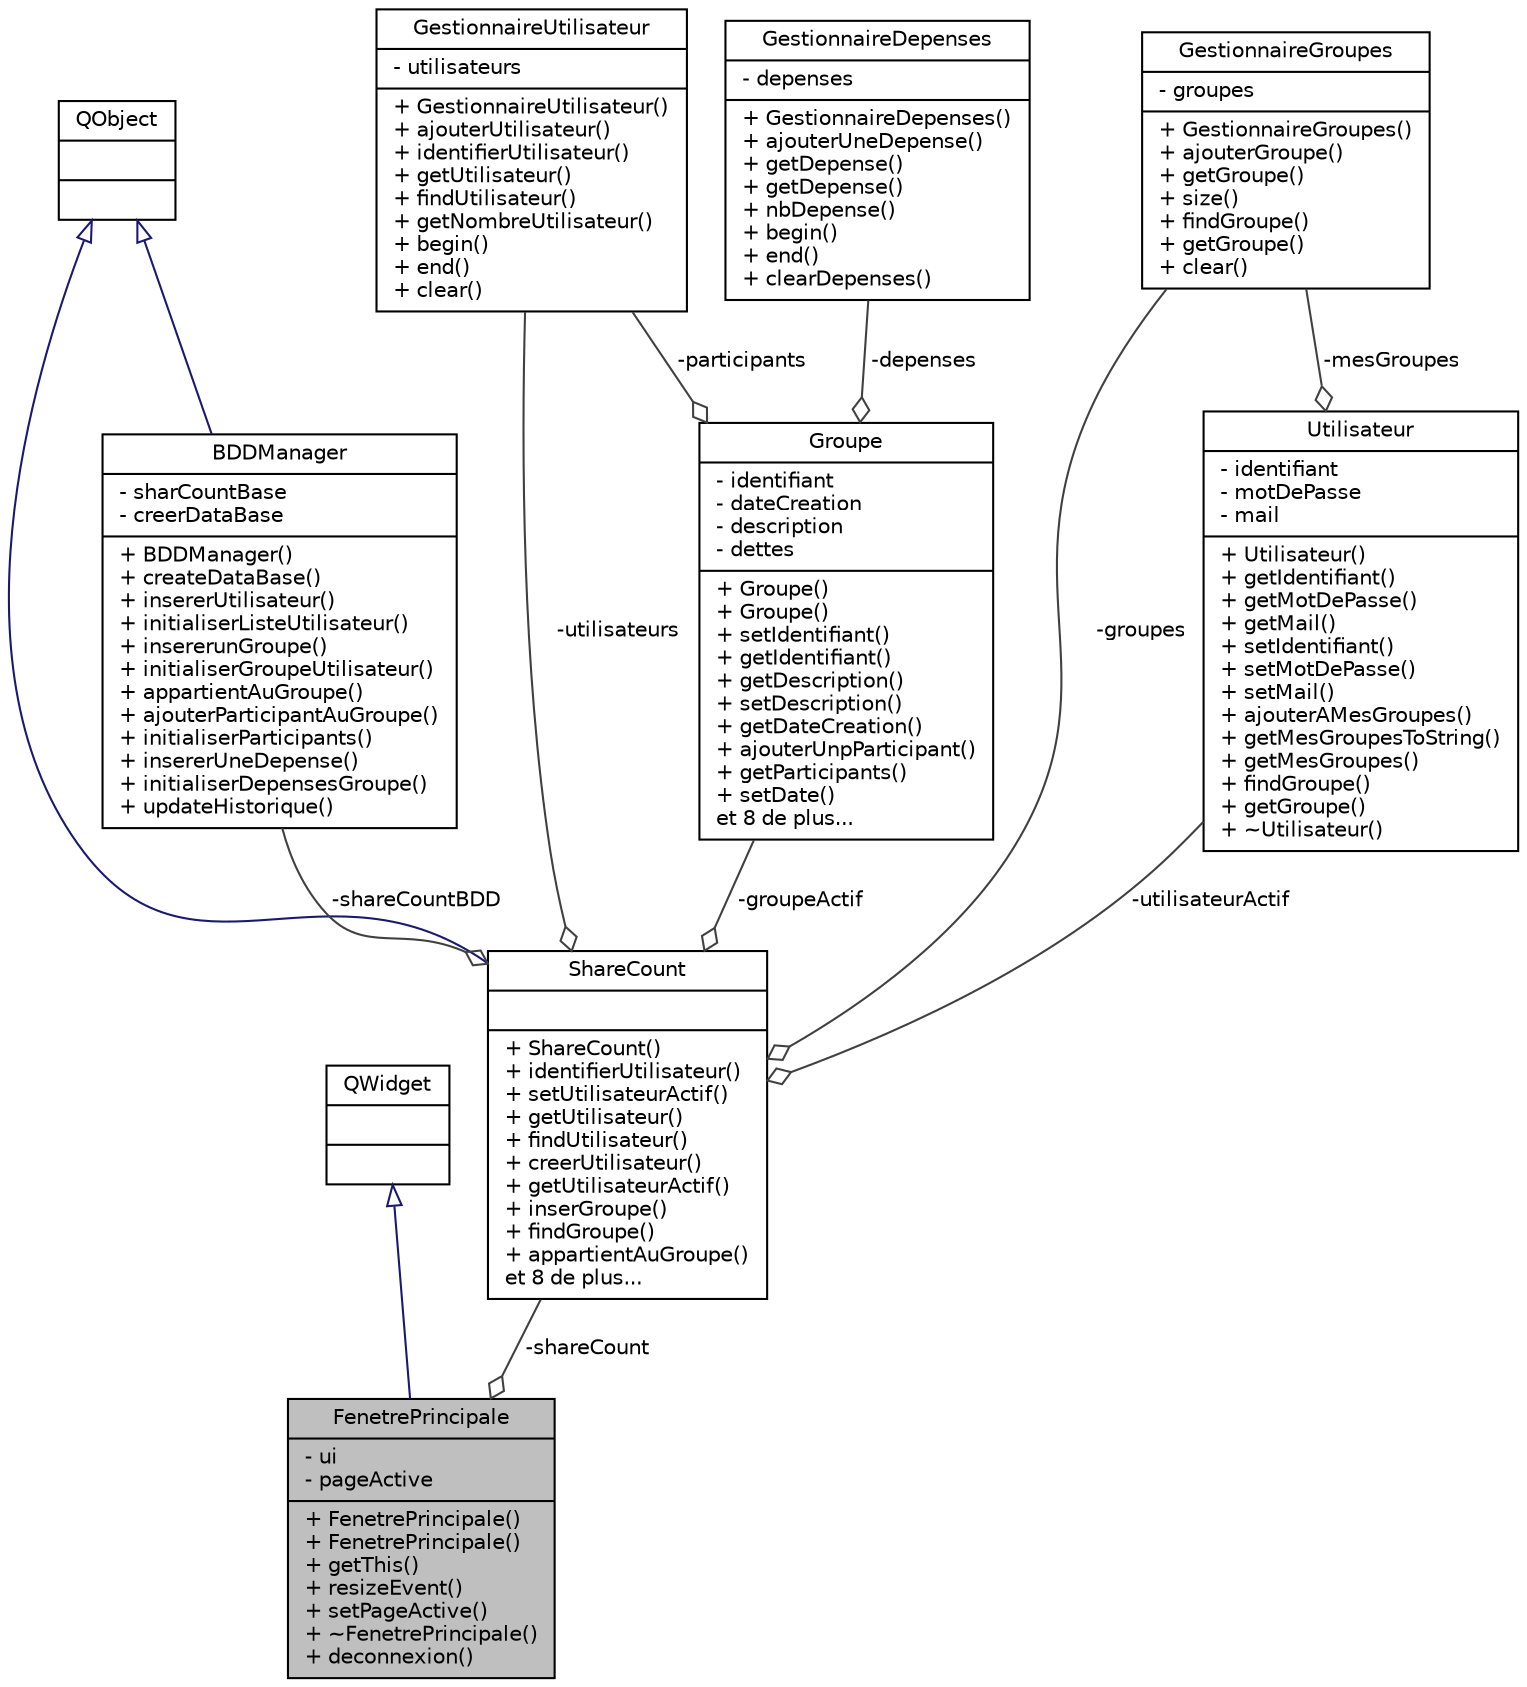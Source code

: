 digraph "FenetrePrincipale"
{
 // LATEX_PDF_SIZE
  edge [fontname="Helvetica",fontsize="10",labelfontname="Helvetica",labelfontsize="10"];
  node [fontname="Helvetica",fontsize="10",shape=record];
  Node1 [label="{FenetrePrincipale\n|- ui\l- pageActive\l|+ FenetrePrincipale()\l+ FenetrePrincipale()\l+ getThis()\l+ resizeEvent()\l+ setPageActive()\l+ ~FenetrePrincipale()\l+ deconnexion()\l}",height=0.2,width=0.4,color="black", fillcolor="grey75", style="filled", fontcolor="black",tooltip="The FenetrePrincipale class, cette classe va permettre de contenir toutes les pages de l'application."];
  Node2 -> Node1 [dir="back",color="midnightblue",fontsize="10",style="solid",arrowtail="onormal",fontname="Helvetica"];
  Node2 [label="{QWidget\n||}",height=0.2,width=0.4,color="black", fillcolor="white", style="filled",URL="$class_q_widget.html",tooltip=" "];
  Node3 -> Node1 [color="grey25",fontsize="10",style="solid",label=" -shareCount" ,arrowhead="odiamond",fontname="Helvetica"];
  Node3 [label="{ShareCount\n||+ ShareCount()\l+ identifierUtilisateur()\l+ setUtilisateurActif()\l+ getUtilisateur()\l+ findUtilisateur()\l+ creerUtilisateur()\l+ getUtilisateurActif()\l+ inserGroupe()\l+ findGroupe()\l+ appartientAuGroupe()\let 8 de plus...\l}",height=0.2,width=0.4,color="black", fillcolor="white", style="filled",URL="$class_share_count.html",tooltip="The ShareCount class Classe principale du model qui est aussi un QObjet pour pouvoir utiliser les sig..."];
  Node4 -> Node3 [dir="back",color="midnightblue",fontsize="10",style="solid",arrowtail="onormal",fontname="Helvetica"];
  Node4 [label="{QObject\n||}",height=0.2,width=0.4,color="black", fillcolor="white", style="filled",URL="$class_q_object.html",tooltip=" "];
  Node5 -> Node3 [color="grey25",fontsize="10",style="solid",label=" -groupeActif" ,arrowhead="odiamond",fontname="Helvetica"];
  Node5 [label="{Groupe\n|- identifiant\l- dateCreation\l- description\l- dettes\l|+ Groupe()\l+ Groupe()\l+ setIdentifiant()\l+ getIdentifiant()\l+ getDescription()\l+ setDescription()\l+ getDateCreation()\l+ ajouterUnpParticipant()\l+ getParticipants()\l+ setDate()\let 8 de plus...\l}",height=0.2,width=0.4,color="black", fillcolor="white", style="filled",URL="$class_groupe.html",tooltip="classe abstraite de base pour GestionDeBudget et Cagnotte"];
  Node6 -> Node5 [color="grey25",fontsize="10",style="solid",label=" -participants" ,arrowhead="odiamond",fontname="Helvetica"];
  Node6 [label="{GestionnaireUtilisateur\n|- utilisateurs\l|+ GestionnaireUtilisateur()\l+ ajouterUtilisateur()\l+ identifierUtilisateur()\l+ getUtilisateur()\l+ findUtilisateur()\l+ getNombreUtilisateur()\l+ begin()\l+ end()\l+ clear()\l}",height=0.2,width=0.4,color="black", fillcolor="white", style="filled",URL="$class_gestionnaire_utilisateur.html",tooltip="The GestionnaireUtilisateur class C'est un classe qui permet de gérer la collection d'utilisateur."];
  Node7 -> Node5 [color="grey25",fontsize="10",style="solid",label=" -depenses" ,arrowhead="odiamond",fontname="Helvetica"];
  Node7 [label="{GestionnaireDepenses\n|- depenses\l|+ GestionnaireDepenses()\l+ ajouterUneDepense()\l+ getDepense()\l+ getDepense()\l+ nbDepense()\l+ begin()\l+ end()\l+ clearDepenses()\l}",height=0.2,width=0.4,color="black", fillcolor="white", style="filled",URL="$class_gestionnaire_depenses.html",tooltip="The GestionnaireDepenses class permet de gérer une collection de dépenses: Un groupe peut avoir plusi..."];
  Node6 -> Node3 [color="grey25",fontsize="10",style="solid",label=" -utilisateurs" ,arrowhead="odiamond",fontname="Helvetica"];
  Node8 -> Node3 [color="grey25",fontsize="10",style="solid",label=" -utilisateurActif" ,arrowhead="odiamond",fontname="Helvetica"];
  Node8 [label="{Utilisateur\n|- identifiant\l- motDePasse\l- mail\l|+ Utilisateur()\l+ getIdentifiant()\l+ getMotDePasse()\l+ getMail()\l+ setIdentifiant()\l+ setMotDePasse()\l+ setMail()\l+ ajouterAMesGroupes()\l+ getMesGroupesToString()\l+ getMesGroupes()\l+ findGroupe()\l+ getGroupe()\l+ ~Utilisateur()\l}",height=0.2,width=0.4,color="black", fillcolor="white", style="filled",URL="$class_utilisateur.html",tooltip="The Utilisateur class est une classe qui représente un utilisateur ou un compte. défini par un identi..."];
  Node9 -> Node8 [color="grey25",fontsize="10",style="solid",label=" -mesGroupes" ,arrowhead="odiamond",fontname="Helvetica"];
  Node9 [label="{GestionnaireGroupes\n|- groupes\l|+ GestionnaireGroupes()\l+ ajouterGroupe()\l+ getGroupe()\l+ size()\l+ findGroupe()\l+ getGroupe()\l+ clear()\l}",height=0.2,width=0.4,color="black", fillcolor="white", style="filled",URL="$class_gestionnaire_groupes.html",tooltip="The GestionnaireGroupes class qui gère une collection de groupes."];
  Node10 -> Node3 [color="grey25",fontsize="10",style="solid",label=" -shareCountBDD" ,arrowhead="odiamond",fontname="Helvetica"];
  Node10 [label="{BDDManager\n|- sharCountBase\l- creerDataBase\l|+ BDDManager()\l+ createDataBase()\l+ insererUtilisateur()\l+ initialiserListeUtilisateur()\l+ insererunGroupe()\l+ initialiserGroupeUtilisateur()\l+ appartientAuGroupe()\l+ ajouterParticipantAuGroupe()\l+ initialiserParticipants()\l+ insererUneDepense()\l+ initialiserDepensesGroupe()\l+ updateHistorique()\l}",height=0.2,width=0.4,color="black", fillcolor="white", style="filled",URL="$class_b_d_d_manager.html",tooltip=" "];
  Node4 -> Node10 [dir="back",color="midnightblue",fontsize="10",style="solid",arrowtail="onormal",fontname="Helvetica"];
  Node9 -> Node3 [color="grey25",fontsize="10",style="solid",label=" -groupes" ,arrowhead="odiamond",fontname="Helvetica"];
}
